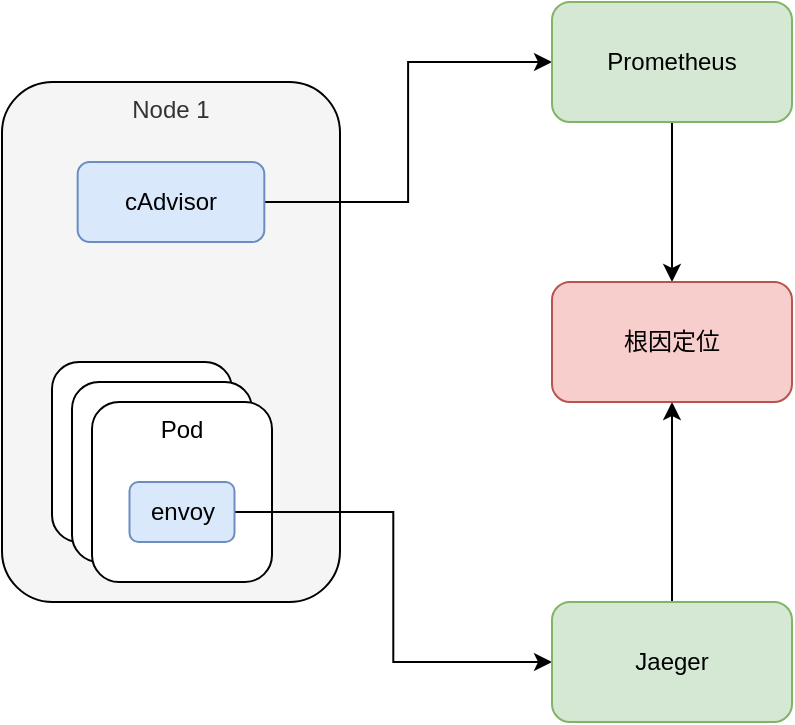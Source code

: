 <mxfile version="14.5.8" type="github">
  <diagram id="DzG7arqEU5-AnevF1Nen" name="Page-1">
    <mxGraphModel dx="1144" dy="688" grid="1" gridSize="10" guides="1" tooltips="1" connect="1" arrows="1" fold="1" page="1" pageScale="1" pageWidth="827" pageHeight="1169" math="0" shadow="0">
      <root>
        <mxCell id="0" />
        <mxCell id="1" parent="0" />
        <mxCell id="fZ4H30Nkea6zh-BxhHi_-1" value="Node 1" style="rounded=1;whiteSpace=wrap;html=1;fillColor=#f5f5f5;fontColor=#333333;spacingBottom=0;align=center;verticalAlign=top;" vertex="1" parent="1">
          <mxGeometry x="35" y="70" width="169" height="260" as="geometry" />
        </mxCell>
        <mxCell id="fZ4H30Nkea6zh-BxhHi_-12" style="edgeStyle=orthogonalEdgeStyle;rounded=0;orthogonalLoop=1;jettySize=auto;html=1;exitX=1;exitY=0.5;exitDx=0;exitDy=0;entryX=0;entryY=0.5;entryDx=0;entryDy=0;" edge="1" parent="1" source="fZ4H30Nkea6zh-BxhHi_-2" target="fZ4H30Nkea6zh-BxhHi_-9">
          <mxGeometry relative="1" as="geometry" />
        </mxCell>
        <mxCell id="fZ4H30Nkea6zh-BxhHi_-2" value="cAdvisor" style="rounded=1;whiteSpace=wrap;html=1;strokeColor=#6c8ebf;align=center;fillColor=#dae8fc;" vertex="1" parent="1">
          <mxGeometry x="72.83" y="110" width="93.33" height="40" as="geometry" />
        </mxCell>
        <mxCell id="fZ4H30Nkea6zh-BxhHi_-3" value="" style="rounded=1;whiteSpace=wrap;html=1;strokeColor=#000000;align=center;" vertex="1" parent="1">
          <mxGeometry x="60" y="210" width="90" height="90" as="geometry" />
        </mxCell>
        <mxCell id="fZ4H30Nkea6zh-BxhHi_-4" value="" style="rounded=1;whiteSpace=wrap;html=1;strokeColor=#000000;align=center;" vertex="1" parent="1">
          <mxGeometry x="70" y="220" width="90" height="90" as="geometry" />
        </mxCell>
        <mxCell id="fZ4H30Nkea6zh-BxhHi_-5" value="Pod" style="rounded=1;whiteSpace=wrap;html=1;strokeColor=#000000;align=center;verticalAlign=top;" vertex="1" parent="1">
          <mxGeometry x="80" y="230" width="90" height="90" as="geometry" />
        </mxCell>
        <mxCell id="fZ4H30Nkea6zh-BxhHi_-13" style="edgeStyle=orthogonalEdgeStyle;rounded=0;orthogonalLoop=1;jettySize=auto;html=1;exitX=1;exitY=0.5;exitDx=0;exitDy=0;entryX=0;entryY=0.5;entryDx=0;entryDy=0;" edge="1" parent="1" source="fZ4H30Nkea6zh-BxhHi_-8" target="fZ4H30Nkea6zh-BxhHi_-10">
          <mxGeometry relative="1" as="geometry" />
        </mxCell>
        <mxCell id="fZ4H30Nkea6zh-BxhHi_-8" value="envoy" style="rounded=1;whiteSpace=wrap;html=1;strokeColor=#6c8ebf;align=center;fillColor=#dae8fc;" vertex="1" parent="1">
          <mxGeometry x="98.75" y="270" width="52.5" height="30" as="geometry" />
        </mxCell>
        <mxCell id="fZ4H30Nkea6zh-BxhHi_-14" style="edgeStyle=orthogonalEdgeStyle;rounded=0;orthogonalLoop=1;jettySize=auto;html=1;exitX=0.5;exitY=1;exitDx=0;exitDy=0;entryX=0.5;entryY=0;entryDx=0;entryDy=0;" edge="1" parent="1" source="fZ4H30Nkea6zh-BxhHi_-9" target="fZ4H30Nkea6zh-BxhHi_-11">
          <mxGeometry relative="1" as="geometry" />
        </mxCell>
        <mxCell id="fZ4H30Nkea6zh-BxhHi_-9" value="Prometheus" style="rounded=1;whiteSpace=wrap;html=1;strokeColor=#82b366;align=center;fillColor=#d5e8d4;" vertex="1" parent="1">
          <mxGeometry x="310" y="30" width="120" height="60" as="geometry" />
        </mxCell>
        <mxCell id="fZ4H30Nkea6zh-BxhHi_-15" style="edgeStyle=orthogonalEdgeStyle;rounded=0;orthogonalLoop=1;jettySize=auto;html=1;exitX=0.5;exitY=0;exitDx=0;exitDy=0;entryX=0.5;entryY=1;entryDx=0;entryDy=0;" edge="1" parent="1" source="fZ4H30Nkea6zh-BxhHi_-10" target="fZ4H30Nkea6zh-BxhHi_-11">
          <mxGeometry relative="1" as="geometry" />
        </mxCell>
        <mxCell id="fZ4H30Nkea6zh-BxhHi_-10" value="Jaeger" style="rounded=1;whiteSpace=wrap;html=1;strokeColor=#82b366;align=center;fillColor=#d5e8d4;" vertex="1" parent="1">
          <mxGeometry x="310" y="330" width="120" height="60" as="geometry" />
        </mxCell>
        <mxCell id="fZ4H30Nkea6zh-BxhHi_-11" value="根因定位" style="rounded=1;whiteSpace=wrap;html=1;align=center;fillColor=#f8cecc;strokeColor=#b85450;" vertex="1" parent="1">
          <mxGeometry x="310" y="170" width="120" height="60" as="geometry" />
        </mxCell>
      </root>
    </mxGraphModel>
  </diagram>
</mxfile>
